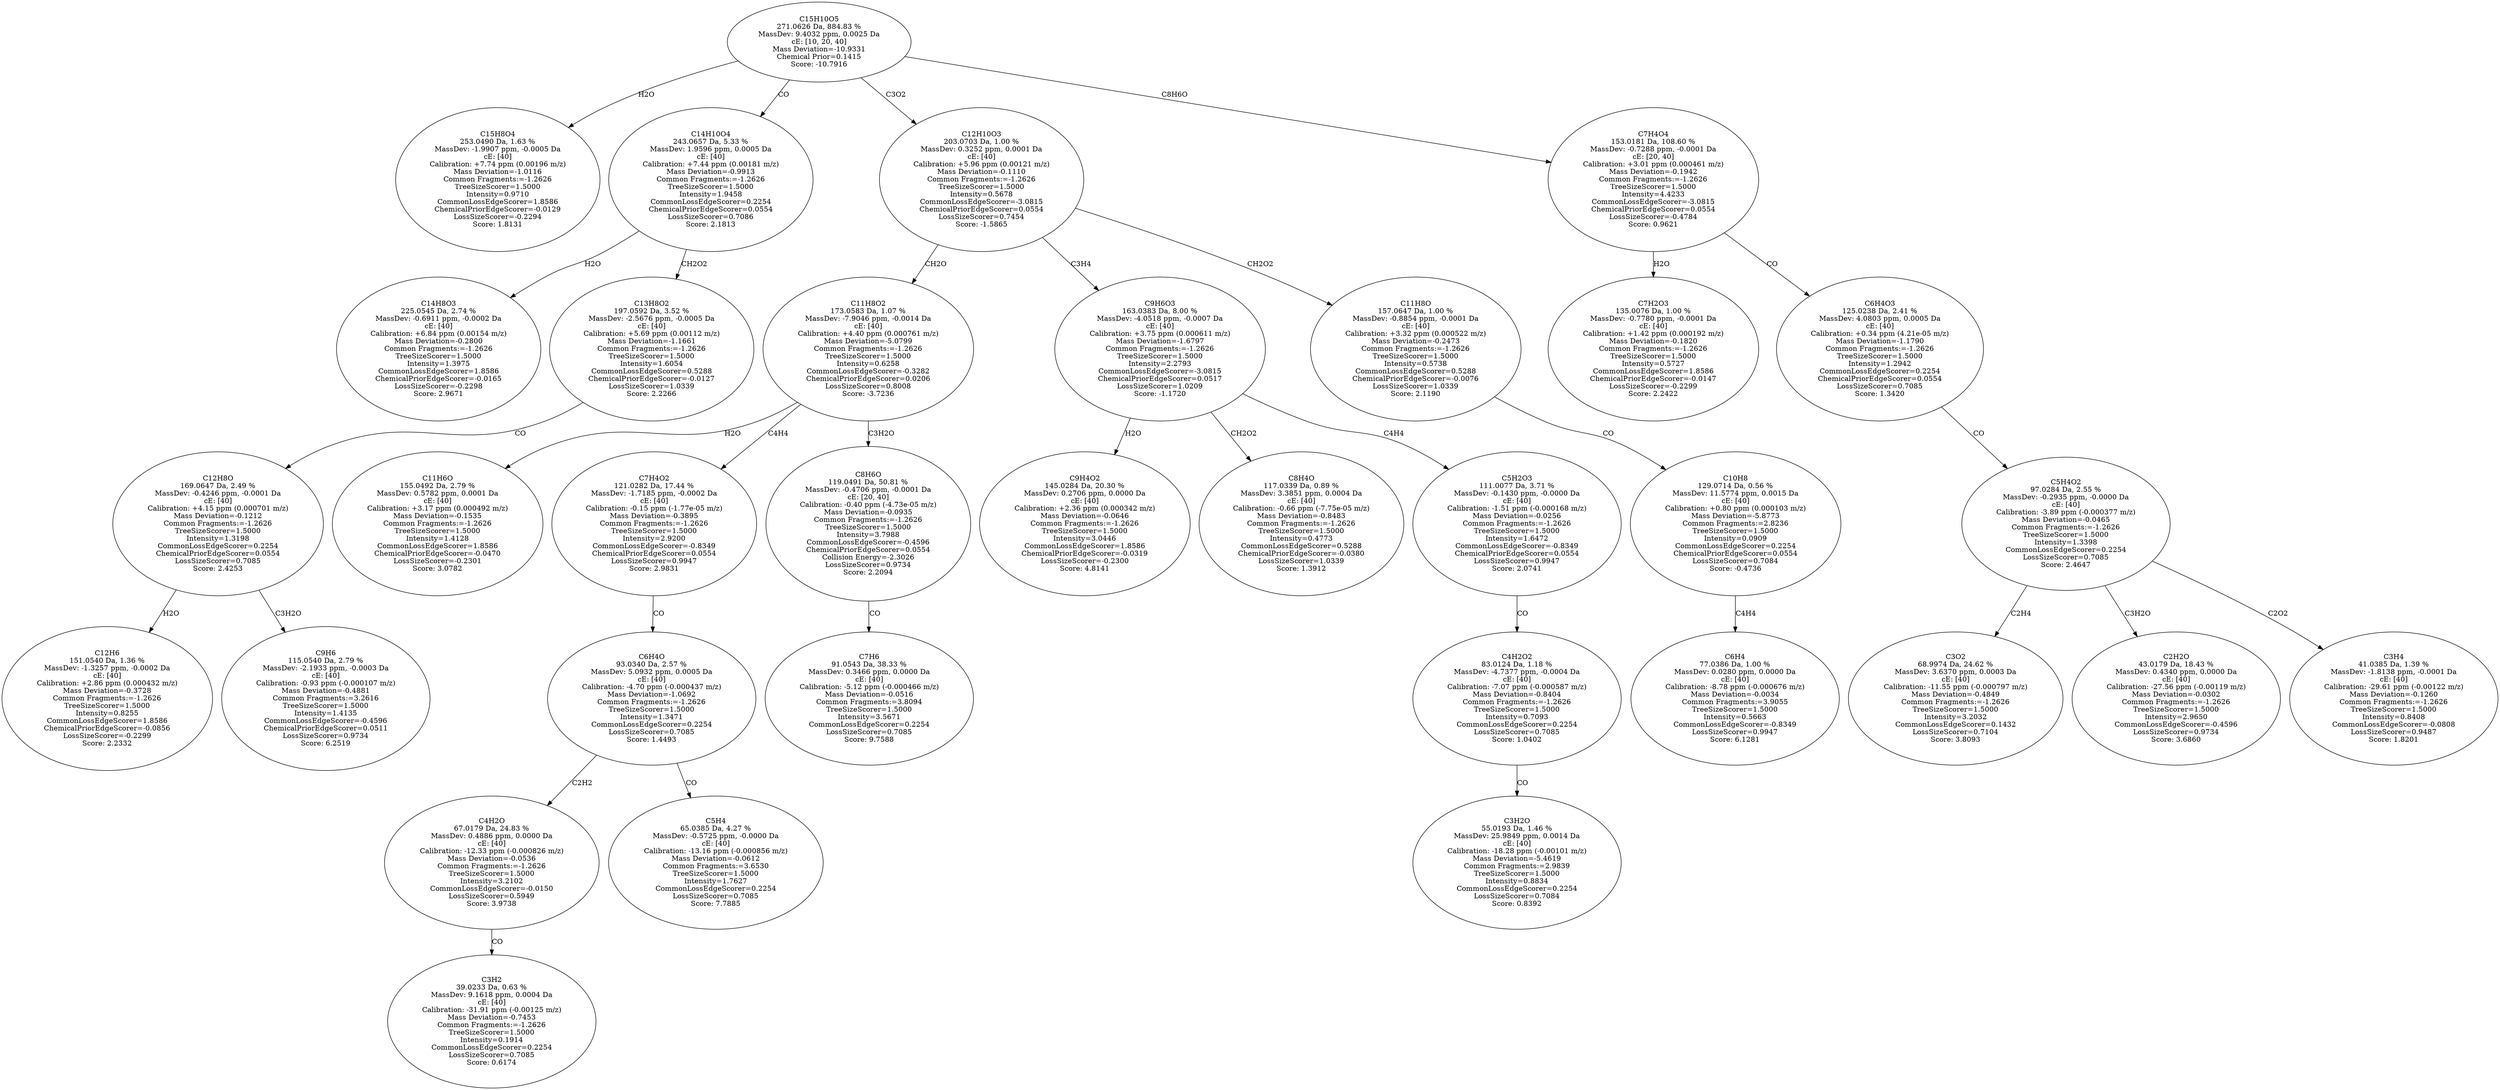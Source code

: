 strict digraph {
v1 [label="C15H8O4\n253.0490 Da, 1.63 %\nMassDev: -1.9907 ppm, -0.0005 Da\ncE: [40]\nCalibration: +7.74 ppm (0.00196 m/z)\nMass Deviation=-1.0116\nCommon Fragments:=-1.2626\nTreeSizeScorer=1.5000\nIntensity=0.9710\nCommonLossEdgeScorer=1.8586\nChemicalPriorEdgeScorer=-0.0129\nLossSizeScorer=-0.2294\nScore: 1.8131"];
v2 [label="C14H8O3\n225.0545 Da, 2.74 %\nMassDev: -0.6911 ppm, -0.0002 Da\ncE: [40]\nCalibration: +6.84 ppm (0.00154 m/z)\nMass Deviation=-0.2800\nCommon Fragments:=-1.2626\nTreeSizeScorer=1.5000\nIntensity=1.3975\nCommonLossEdgeScorer=1.8586\nChemicalPriorEdgeScorer=-0.0165\nLossSizeScorer=-0.2298\nScore: 2.9671"];
v3 [label="C12H6\n151.0540 Da, 1.36 %\nMassDev: -1.3257 ppm, -0.0002 Da\ncE: [40]\nCalibration: +2.86 ppm (0.000432 m/z)\nMass Deviation=-0.3728\nCommon Fragments:=-1.2626\nTreeSizeScorer=1.5000\nIntensity=0.8255\nCommonLossEdgeScorer=1.8586\nChemicalPriorEdgeScorer=-0.0856\nLossSizeScorer=-0.2299\nScore: 2.2332"];
v4 [label="C9H6\n115.0540 Da, 2.79 %\nMassDev: -2.1933 ppm, -0.0003 Da\ncE: [40]\nCalibration: -0.93 ppm (-0.000107 m/z)\nMass Deviation=-0.4881\nCommon Fragments:=3.2616\nTreeSizeScorer=1.5000\nIntensity=1.4135\nCommonLossEdgeScorer=-0.4596\nChemicalPriorEdgeScorer=0.0511\nLossSizeScorer=0.9734\nScore: 6.2519"];
v5 [label="C12H8O\n169.0647 Da, 2.49 %\nMassDev: -0.4246 ppm, -0.0001 Da\ncE: [40]\nCalibration: +4.15 ppm (0.000701 m/z)\nMass Deviation=-0.1212\nCommon Fragments:=-1.2626\nTreeSizeScorer=1.5000\nIntensity=1.3198\nCommonLossEdgeScorer=0.2254\nChemicalPriorEdgeScorer=0.0554\nLossSizeScorer=0.7085\nScore: 2.4253"];
v6 [label="C13H8O2\n197.0592 Da, 3.52 %\nMassDev: -2.5676 ppm, -0.0005 Da\ncE: [40]\nCalibration: +5.69 ppm (0.00112 m/z)\nMass Deviation=-1.1661\nCommon Fragments:=-1.2626\nTreeSizeScorer=1.5000\nIntensity=1.6054\nCommonLossEdgeScorer=0.5288\nChemicalPriorEdgeScorer=-0.0127\nLossSizeScorer=1.0339\nScore: 2.2266"];
v7 [label="C14H10O4\n243.0657 Da, 5.33 %\nMassDev: 1.9596 ppm, 0.0005 Da\ncE: [40]\nCalibration: +7.44 ppm (0.00181 m/z)\nMass Deviation=-0.9913\nCommon Fragments:=-1.2626\nTreeSizeScorer=1.5000\nIntensity=1.9458\nCommonLossEdgeScorer=0.2254\nChemicalPriorEdgeScorer=0.0554\nLossSizeScorer=0.7086\nScore: 2.1813"];
v8 [label="C11H6O\n155.0492 Da, 2.79 %\nMassDev: 0.5782 ppm, 0.0001 Da\ncE: [40]\nCalibration: +3.17 ppm (0.000492 m/z)\nMass Deviation=-0.1535\nCommon Fragments:=-1.2626\nTreeSizeScorer=1.5000\nIntensity=1.4128\nCommonLossEdgeScorer=1.8586\nChemicalPriorEdgeScorer=-0.0470\nLossSizeScorer=-0.2301\nScore: 3.0782"];
v9 [label="C3H2\n39.0233 Da, 0.63 %\nMassDev: 9.1618 ppm, 0.0004 Da\ncE: [40]\nCalibration: -31.91 ppm (-0.00125 m/z)\nMass Deviation=-0.7453\nCommon Fragments:=-1.2626\nTreeSizeScorer=1.5000\nIntensity=0.1914\nCommonLossEdgeScorer=0.2254\nLossSizeScorer=0.7085\nScore: 0.6174"];
v10 [label="C4H2O\n67.0179 Da, 24.83 %\nMassDev: 0.4886 ppm, 0.0000 Da\ncE: [40]\nCalibration: -12.33 ppm (-0.000826 m/z)\nMass Deviation=-0.0536\nCommon Fragments:=-1.2626\nTreeSizeScorer=1.5000\nIntensity=3.2102\nCommonLossEdgeScorer=-0.0150\nLossSizeScorer=0.5949\nScore: 3.9738"];
v11 [label="C5H4\n65.0385 Da, 4.27 %\nMassDev: -0.5725 ppm, -0.0000 Da\ncE: [40]\nCalibration: -13.16 ppm (-0.000856 m/z)\nMass Deviation=-0.0612\nCommon Fragments:=3.6530\nTreeSizeScorer=1.5000\nIntensity=1.7627\nCommonLossEdgeScorer=0.2254\nLossSizeScorer=0.7085\nScore: 7.7885"];
v12 [label="C6H4O\n93.0340 Da, 2.57 %\nMassDev: 5.0932 ppm, 0.0005 Da\ncE: [40]\nCalibration: -4.70 ppm (-0.000437 m/z)\nMass Deviation=-1.0692\nCommon Fragments:=-1.2626\nTreeSizeScorer=1.5000\nIntensity=1.3471\nCommonLossEdgeScorer=0.2254\nLossSizeScorer=0.7085\nScore: 1.4493"];
v13 [label="C7H4O2\n121.0282 Da, 17.44 %\nMassDev: -1.7185 ppm, -0.0002 Da\ncE: [40]\nCalibration: -0.15 ppm (-1.77e-05 m/z)\nMass Deviation=-0.3895\nCommon Fragments:=-1.2626\nTreeSizeScorer=1.5000\nIntensity=2.9200\nCommonLossEdgeScorer=-0.8349\nChemicalPriorEdgeScorer=0.0554\nLossSizeScorer=0.9947\nScore: 2.9831"];
v14 [label="C7H6\n91.0543 Da, 38.33 %\nMassDev: 0.3466 ppm, 0.0000 Da\ncE: [40]\nCalibration: -5.12 ppm (-0.000466 m/z)\nMass Deviation=-0.0516\nCommon Fragments:=3.8094\nTreeSizeScorer=1.5000\nIntensity=3.5671\nCommonLossEdgeScorer=0.2254\nLossSizeScorer=0.7085\nScore: 9.7588"];
v15 [label="C8H6O\n119.0491 Da, 50.81 %\nMassDev: -0.4706 ppm, -0.0001 Da\ncE: [20, 40]\nCalibration: -0.40 ppm (-4.73e-05 m/z)\nMass Deviation=-0.0935\nCommon Fragments:=-1.2626\nTreeSizeScorer=1.5000\nIntensity=3.7988\nCommonLossEdgeScorer=-0.4596\nChemicalPriorEdgeScorer=0.0554\nCollision Energy=-2.3026\nLossSizeScorer=0.9734\nScore: 2.2094"];
v16 [label="C11H8O2\n173.0583 Da, 1.07 %\nMassDev: -7.9046 ppm, -0.0014 Da\ncE: [40]\nCalibration: +4.40 ppm (0.000761 m/z)\nMass Deviation=-5.0799\nCommon Fragments:=-1.2626\nTreeSizeScorer=1.5000\nIntensity=0.6258\nCommonLossEdgeScorer=-0.3282\nChemicalPriorEdgeScorer=0.0206\nLossSizeScorer=0.8008\nScore: -3.7236"];
v17 [label="C9H4O2\n145.0284 Da, 20.30 %\nMassDev: 0.2706 ppm, 0.0000 Da\ncE: [40]\nCalibration: +2.36 ppm (0.000342 m/z)\nMass Deviation=-0.0646\nCommon Fragments:=-1.2626\nTreeSizeScorer=1.5000\nIntensity=3.0446\nCommonLossEdgeScorer=1.8586\nChemicalPriorEdgeScorer=-0.0319\nLossSizeScorer=-0.2300\nScore: 4.8141"];
v18 [label="C8H4O\n117.0339 Da, 0.89 %\nMassDev: 3.3851 ppm, 0.0004 Da\ncE: [40]\nCalibration: -0.66 ppm (-7.75e-05 m/z)\nMass Deviation=-0.8483\nCommon Fragments:=-1.2626\nTreeSizeScorer=1.5000\nIntensity=0.4773\nCommonLossEdgeScorer=0.5288\nChemicalPriorEdgeScorer=-0.0380\nLossSizeScorer=1.0339\nScore: 1.3912"];
v19 [label="C3H2O\n55.0193 Da, 1.46 %\nMassDev: 25.9849 ppm, 0.0014 Da\ncE: [40]\nCalibration: -18.28 ppm (-0.00101 m/z)\nMass Deviation=-5.4619\nCommon Fragments:=2.9839\nTreeSizeScorer=1.5000\nIntensity=0.8834\nCommonLossEdgeScorer=0.2254\nLossSizeScorer=0.7084\nScore: 0.8392"];
v20 [label="C4H2O2\n83.0124 Da, 1.18 %\nMassDev: -4.7377 ppm, -0.0004 Da\ncE: [40]\nCalibration: -7.07 ppm (-0.000587 m/z)\nMass Deviation=-0.8404\nCommon Fragments:=-1.2626\nTreeSizeScorer=1.5000\nIntensity=0.7093\nCommonLossEdgeScorer=0.2254\nLossSizeScorer=0.7085\nScore: 1.0402"];
v21 [label="C5H2O3\n111.0077 Da, 3.71 %\nMassDev: -0.1430 ppm, -0.0000 Da\ncE: [40]\nCalibration: -1.51 ppm (-0.000168 m/z)\nMass Deviation=-0.0256\nCommon Fragments:=-1.2626\nTreeSizeScorer=1.5000\nIntensity=1.6472\nCommonLossEdgeScorer=-0.8349\nChemicalPriorEdgeScorer=0.0554\nLossSizeScorer=0.9947\nScore: 2.0741"];
v22 [label="C9H6O3\n163.0383 Da, 8.00 %\nMassDev: -4.0518 ppm, -0.0007 Da\ncE: [40]\nCalibration: +3.75 ppm (0.000611 m/z)\nMass Deviation=-1.6797\nCommon Fragments:=-1.2626\nTreeSizeScorer=1.5000\nIntensity=2.2793\nCommonLossEdgeScorer=-3.0815\nChemicalPriorEdgeScorer=0.0517\nLossSizeScorer=1.0209\nScore: -1.1720"];
v23 [label="C6H4\n77.0386 Da, 1.00 %\nMassDev: 0.0280 ppm, 0.0000 Da\ncE: [40]\nCalibration: -8.78 ppm (-0.000676 m/z)\nMass Deviation=-0.0034\nCommon Fragments:=3.9055\nTreeSizeScorer=1.5000\nIntensity=0.5663\nCommonLossEdgeScorer=-0.8349\nLossSizeScorer=0.9947\nScore: 6.1281"];
v24 [label="C10H8\n129.0714 Da, 0.56 %\nMassDev: 11.5774 ppm, 0.0015 Da\ncE: [40]\nCalibration: +0.80 ppm (0.000103 m/z)\nMass Deviation=-5.8773\nCommon Fragments:=2.8236\nTreeSizeScorer=1.5000\nIntensity=0.0909\nCommonLossEdgeScorer=0.2254\nChemicalPriorEdgeScorer=0.0554\nLossSizeScorer=0.7084\nScore: -0.4736"];
v25 [label="C11H8O\n157.0647 Da, 1.00 %\nMassDev: -0.8854 ppm, -0.0001 Da\ncE: [40]\nCalibration: +3.32 ppm (0.000522 m/z)\nMass Deviation=-0.2473\nCommon Fragments:=-1.2626\nTreeSizeScorer=1.5000\nIntensity=0.5738\nCommonLossEdgeScorer=0.5288\nChemicalPriorEdgeScorer=-0.0076\nLossSizeScorer=1.0339\nScore: 2.1190"];
v26 [label="C12H10O3\n203.0703 Da, 1.00 %\nMassDev: 0.3252 ppm, 0.0001 Da\ncE: [40]\nCalibration: +5.96 ppm (0.00121 m/z)\nMass Deviation=-0.1110\nCommon Fragments:=-1.2626\nTreeSizeScorer=1.5000\nIntensity=0.5678\nCommonLossEdgeScorer=-3.0815\nChemicalPriorEdgeScorer=0.0554\nLossSizeScorer=0.7454\nScore: -1.5865"];
v27 [label="C7H2O3\n135.0076 Da, 1.00 %\nMassDev: -0.7780 ppm, -0.0001 Da\ncE: [40]\nCalibration: +1.42 ppm (0.000192 m/z)\nMass Deviation=-0.1820\nCommon Fragments:=-1.2626\nTreeSizeScorer=1.5000\nIntensity=0.5727\nCommonLossEdgeScorer=1.8586\nChemicalPriorEdgeScorer=-0.0147\nLossSizeScorer=-0.2299\nScore: 2.2422"];
v28 [label="C3O2\n68.9974 Da, 24.62 %\nMassDev: 3.6370 ppm, 0.0003 Da\ncE: [40]\nCalibration: -11.55 ppm (-0.000797 m/z)\nMass Deviation=-0.4849\nCommon Fragments:=-1.2626\nTreeSizeScorer=1.5000\nIntensity=3.2032\nCommonLossEdgeScorer=0.1432\nLossSizeScorer=0.7104\nScore: 3.8093"];
v29 [label="C2H2O\n43.0179 Da, 18.43 %\nMassDev: 0.4340 ppm, 0.0000 Da\ncE: [40]\nCalibration: -27.56 ppm (-0.00119 m/z)\nMass Deviation=-0.0302\nCommon Fragments:=-1.2626\nTreeSizeScorer=1.5000\nIntensity=2.9650\nCommonLossEdgeScorer=-0.4596\nLossSizeScorer=0.9734\nScore: 3.6860"];
v30 [label="C3H4\n41.0385 Da, 1.39 %\nMassDev: -1.8138 ppm, -0.0001 Da\ncE: [40]\nCalibration: -29.61 ppm (-0.00122 m/z)\nMass Deviation=-0.1260\nCommon Fragments:=-1.2626\nTreeSizeScorer=1.5000\nIntensity=0.8408\nCommonLossEdgeScorer=-0.0808\nLossSizeScorer=0.9487\nScore: 1.8201"];
v31 [label="C5H4O2\n97.0284 Da, 2.55 %\nMassDev: -0.2935 ppm, -0.0000 Da\ncE: [40]\nCalibration: -3.89 ppm (-0.000377 m/z)\nMass Deviation=-0.0465\nCommon Fragments:=-1.2626\nTreeSizeScorer=1.5000\nIntensity=1.3398\nCommonLossEdgeScorer=0.2254\nLossSizeScorer=0.7085\nScore: 2.4647"];
v32 [label="C6H4O3\n125.0238 Da, 2.41 %\nMassDev: 4.0803 ppm, 0.0005 Da\ncE: [40]\nCalibration: +0.34 ppm (4.21e-05 m/z)\nMass Deviation=-1.1790\nCommon Fragments:=-1.2626\nTreeSizeScorer=1.5000\nIntensity=1.2942\nCommonLossEdgeScorer=0.2254\nChemicalPriorEdgeScorer=0.0554\nLossSizeScorer=0.7085\nScore: 1.3420"];
v33 [label="C7H4O4\n153.0181 Da, 108.60 %\nMassDev: -0.7288 ppm, -0.0001 Da\ncE: [20, 40]\nCalibration: +3.01 ppm (0.000461 m/z)\nMass Deviation=-0.1942\nCommon Fragments:=-1.2626\nTreeSizeScorer=1.5000\nIntensity=4.4233\nCommonLossEdgeScorer=-3.0815\nChemicalPriorEdgeScorer=0.0554\nLossSizeScorer=-0.4784\nScore: 0.9621"];
v34 [label="C15H10O5\n271.0626 Da, 884.83 %\nMassDev: 9.4032 ppm, 0.0025 Da\ncE: [10, 20, 40]\nMass Deviation=-10.9331\nChemical Prior=0.1415\nScore: -10.7916"];
v34 -> v1 [label="H2O"];
v7 -> v2 [label="H2O"];
v5 -> v3 [label="H2O"];
v5 -> v4 [label="C3H2O"];
v6 -> v5 [label="CO"];
v7 -> v6 [label="CH2O2"];
v34 -> v7 [label="CO"];
v16 -> v8 [label="H2O"];
v10 -> v9 [label="CO"];
v12 -> v10 [label="C2H2"];
v12 -> v11 [label="CO"];
v13 -> v12 [label="CO"];
v16 -> v13 [label="C4H4"];
v15 -> v14 [label="CO"];
v16 -> v15 [label="C3H2O"];
v26 -> v16 [label="CH2O"];
v22 -> v17 [label="H2O"];
v22 -> v18 [label="CH2O2"];
v20 -> v19 [label="CO"];
v21 -> v20 [label="CO"];
v22 -> v21 [label="C4H4"];
v26 -> v22 [label="C3H4"];
v24 -> v23 [label="C4H4"];
v25 -> v24 [label="CO"];
v26 -> v25 [label="CH2O2"];
v34 -> v26 [label="C3O2"];
v33 -> v27 [label="H2O"];
v31 -> v28 [label="C2H4"];
v31 -> v29 [label="C3H2O"];
v31 -> v30 [label="C2O2"];
v32 -> v31 [label="CO"];
v33 -> v32 [label="CO"];
v34 -> v33 [label="C8H6O"];
}